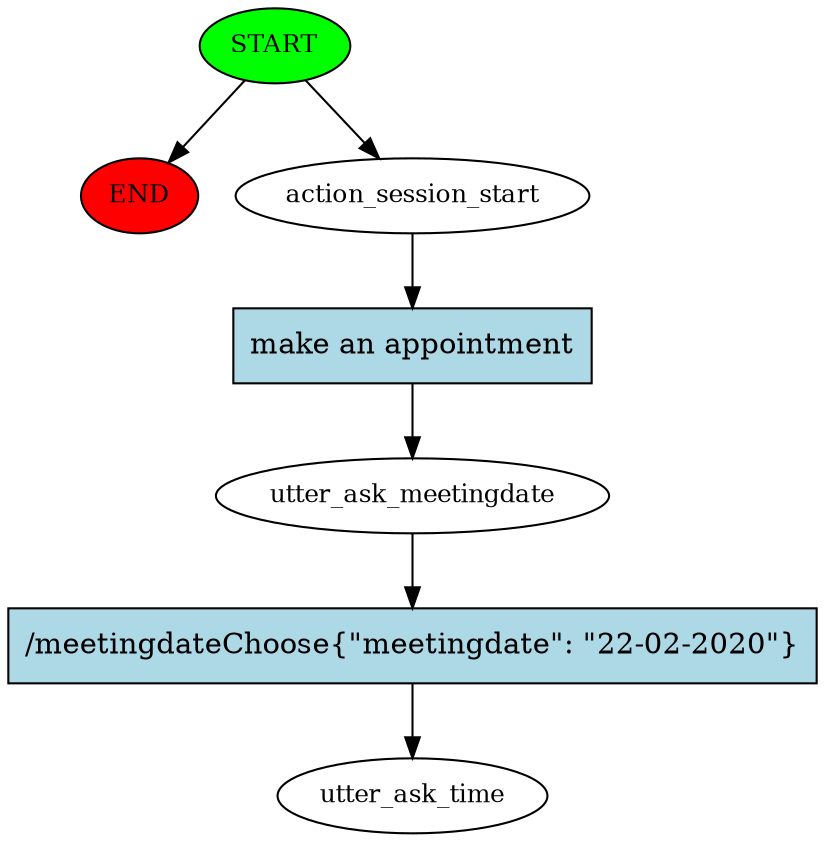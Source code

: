 digraph  {
0 [class="start active", fillcolor=green, fontsize=12, label=START, style=filled];
"-1" [class=end, fillcolor=red, fontsize=12, label=END, style=filled];
1 [class=active, fontsize=12, label=action_session_start];
2 [class=active, fontsize=12, label=utter_ask_meetingdate];
3 [class="dashed active", fontsize=12, label=utter_ask_time];
4 [class="intent active", fillcolor=lightblue, label="make an appointment", shape=rect, style=filled];
5 [class="intent active", fillcolor=lightblue, label="/meetingdateChoose{\"meetingdate\": \"22-02-2020\"}", shape=rect, style=filled];
0 -> "-1"  [class="", key=NONE, label=""];
0 -> 1  [class=active, key=NONE, label=""];
1 -> 4  [class=active, key=0];
2 -> 5  [class=active, key=0];
4 -> 2  [class=active, key=0];
5 -> 3  [class=active, key=0];
}
